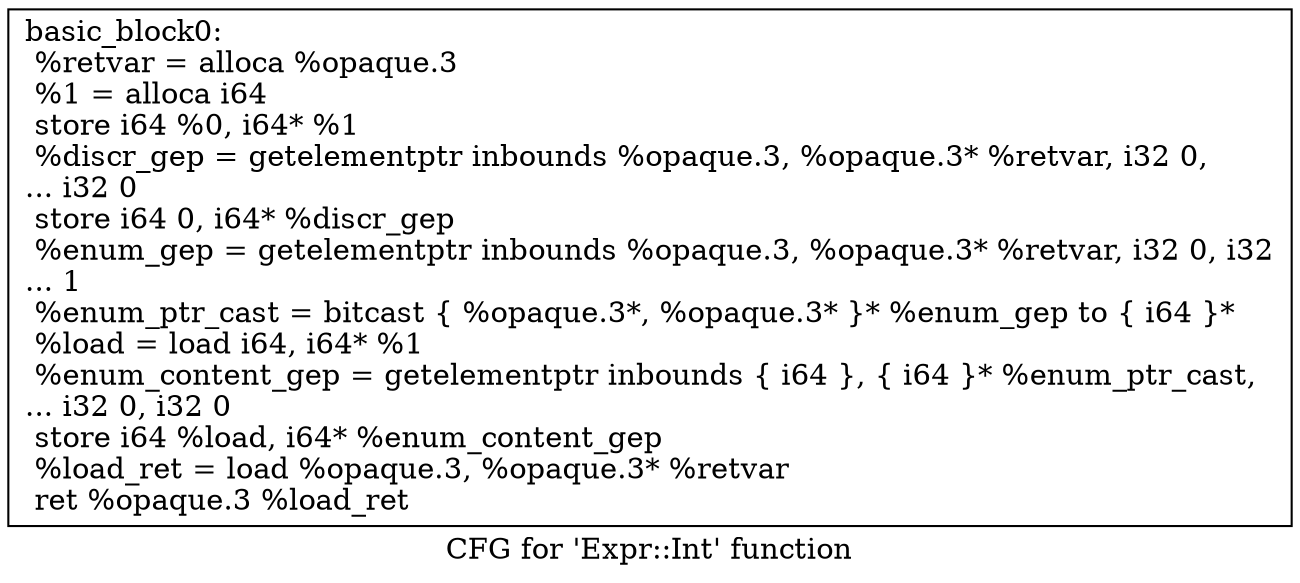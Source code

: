 digraph "CFG for 'Expr::Int' function" {
	label="CFG for 'Expr::Int' function";

	Node0x22e8520 [shape=record,label="{basic_block0:\l  %retvar = alloca %opaque.3\l  %1 = alloca i64\l  store i64 %0, i64* %1\l  %discr_gep = getelementptr inbounds %opaque.3, %opaque.3* %retvar, i32 0,\l... i32 0\l  store i64 0, i64* %discr_gep\l  %enum_gep = getelementptr inbounds %opaque.3, %opaque.3* %retvar, i32 0, i32\l... 1\l  %enum_ptr_cast = bitcast \{ %opaque.3*, %opaque.3* \}* %enum_gep to \{ i64 \}*\l  %load = load i64, i64* %1\l  %enum_content_gep = getelementptr inbounds \{ i64 \}, \{ i64 \}* %enum_ptr_cast,\l... i32 0, i32 0\l  store i64 %load, i64* %enum_content_gep\l  %load_ret = load %opaque.3, %opaque.3* %retvar\l  ret %opaque.3 %load_ret\l}"];
}
